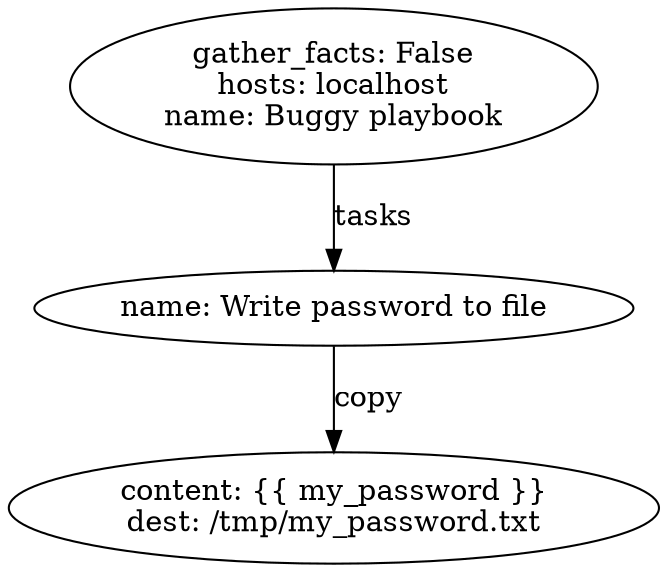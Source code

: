 digraph graphname {
2205 [label="content: {{ my_password }}\ndest: /tmp/my_password.txt\n"];
2204 [label="name: Write password to file\n"];
2204 -> 2205 [label="copy"];
2203 [label="gather_facts: False\nhosts: localhost\nname: Buggy playbook\n"];
2203 -> 2204 [label="tasks"];
}
